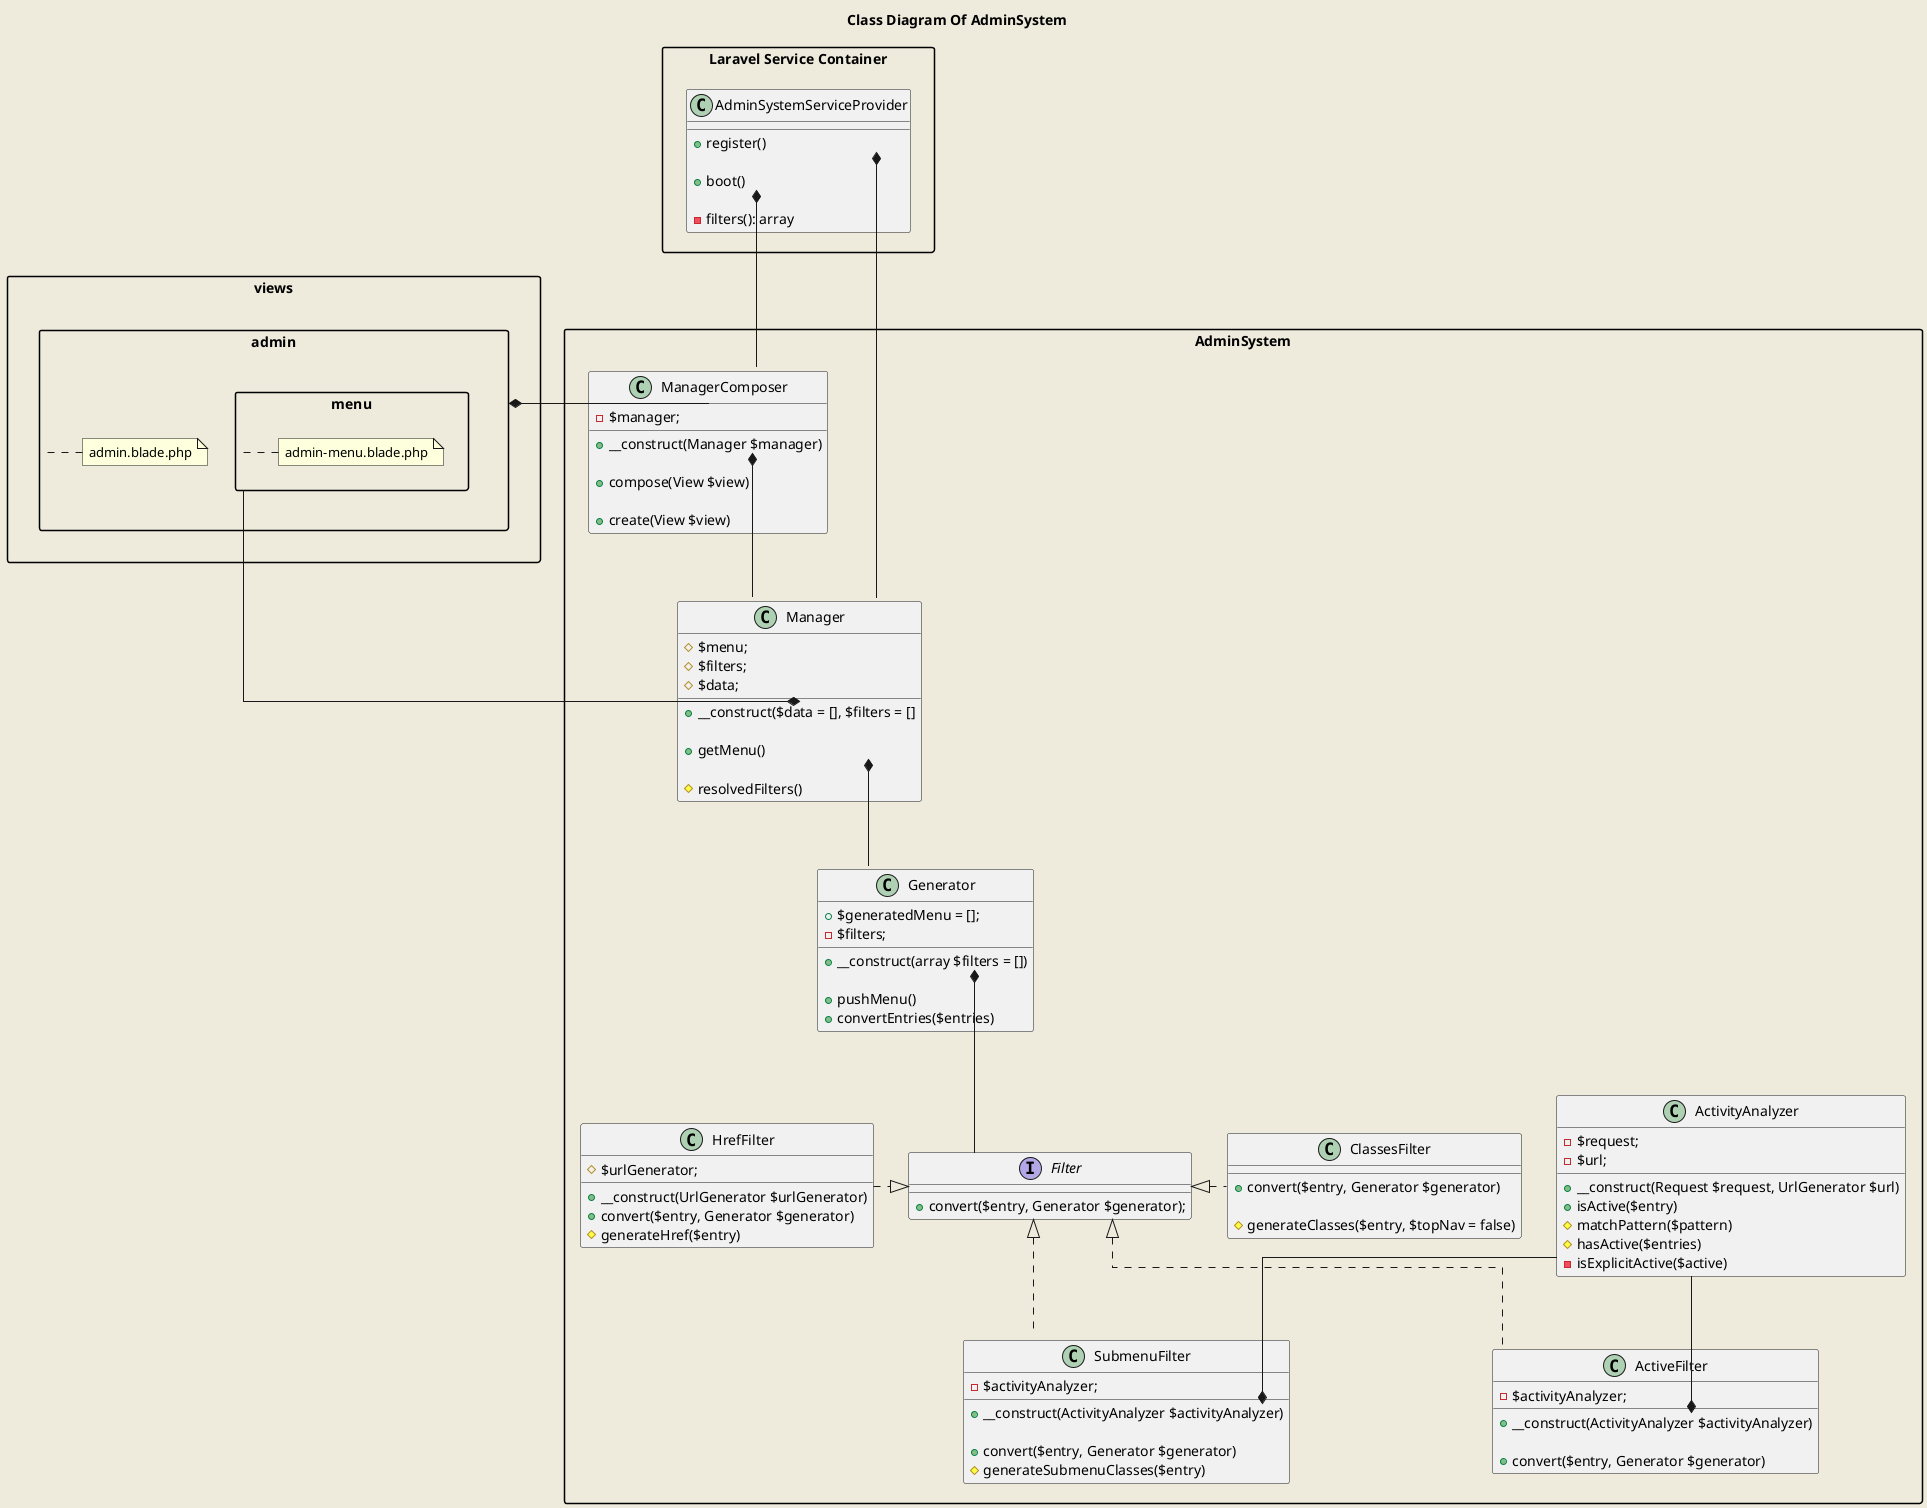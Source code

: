 @startuml

skinparam backgroundColor #EEEBDC
skinparam linetype ortho
skinparam packageStyle rectangle

title Class Diagram Of AdminSystem

package "Laravel Service Container" {
    class AdminSystemServiceProvider
    {
        + register()

        + boot()

        - filters(): array
    }
}

package "AdminSystem" as adminSystem {
    class ManagerComposer
    {
       - $manager;

        + __construct(Manager $manager)

        + compose(View $view)

        + create(View $view)
    }

    class Manager
    {
        # $menu;
        # $filters;
        # $data;

        + __construct($data = [], $filters = []

        + getMenu()

        # resolvedFilters()
    }

    class Generator
    {
        + $generatedMenu = [];
        - $filters;

        + __construct(array $filters = [])

        + pushMenu()
        + convertEntries($entries)
    }

    interface Filter
    {
        + convert($entry, Generator $generator);
    }

    class SubmenuFilter
    {
        - $activityAnalyzer;

        + __construct(ActivityAnalyzer $activityAnalyzer)

        + convert($entry, Generator $generator)
        # generateSubmenuClasses($entry)
    }

    class HrefFilter
    {
        # $urlGenerator;

        + __construct(UrlGenerator $urlGenerator)
        + convert($entry, Generator $generator)
        # generateHref($entry)
    }

    class ClassesFilter
    {
        + convert($entry, Generator $generator)

        # generateClasses($entry, $topNav = false)
    }

    class ActiveFilter
    {
        - $activityAnalyzer;

        + __construct(ActivityAnalyzer $activityAnalyzer)

        + convert($entry, Generator $generator)
    }

    class ActivityAnalyzer
    {
        - $request;
        - $url;

        + __construct(Request $request, UrlGenerator $url)
        + isActive($entry)
        # matchPattern($pattern)
        # hasActive($entries)
        - isExplicitActive($active)
    }

}

package views.admin.menu {
    note right of views.admin.menu
        admin-menu.blade.php
    end note
}

package views.admin {
    note right of views.admin
        admin.blade.php
    end note
}

AdminSystemServiceProvider::register *-down- Manager
AdminSystemServiceProvider::boot *-- ManagerComposer

ManagerComposer::create --* views.admin
Manager::__construct *-up- views.admin.menu
ManagerComposer::__construct *-- Manager

Manager::getMenu *-- Generator
Generator::__construct *-- Filter

Filter <|.left. HrefFilter
Filter <|.. SubmenuFilter
Filter <|.. ActiveFilter
Filter <|.right. ClassesFilter

ActivityAnalyzer -down-* ActiveFilter::__construct
ActivityAnalyzer -down-* SubmenuFilter::__construct

@enduml


